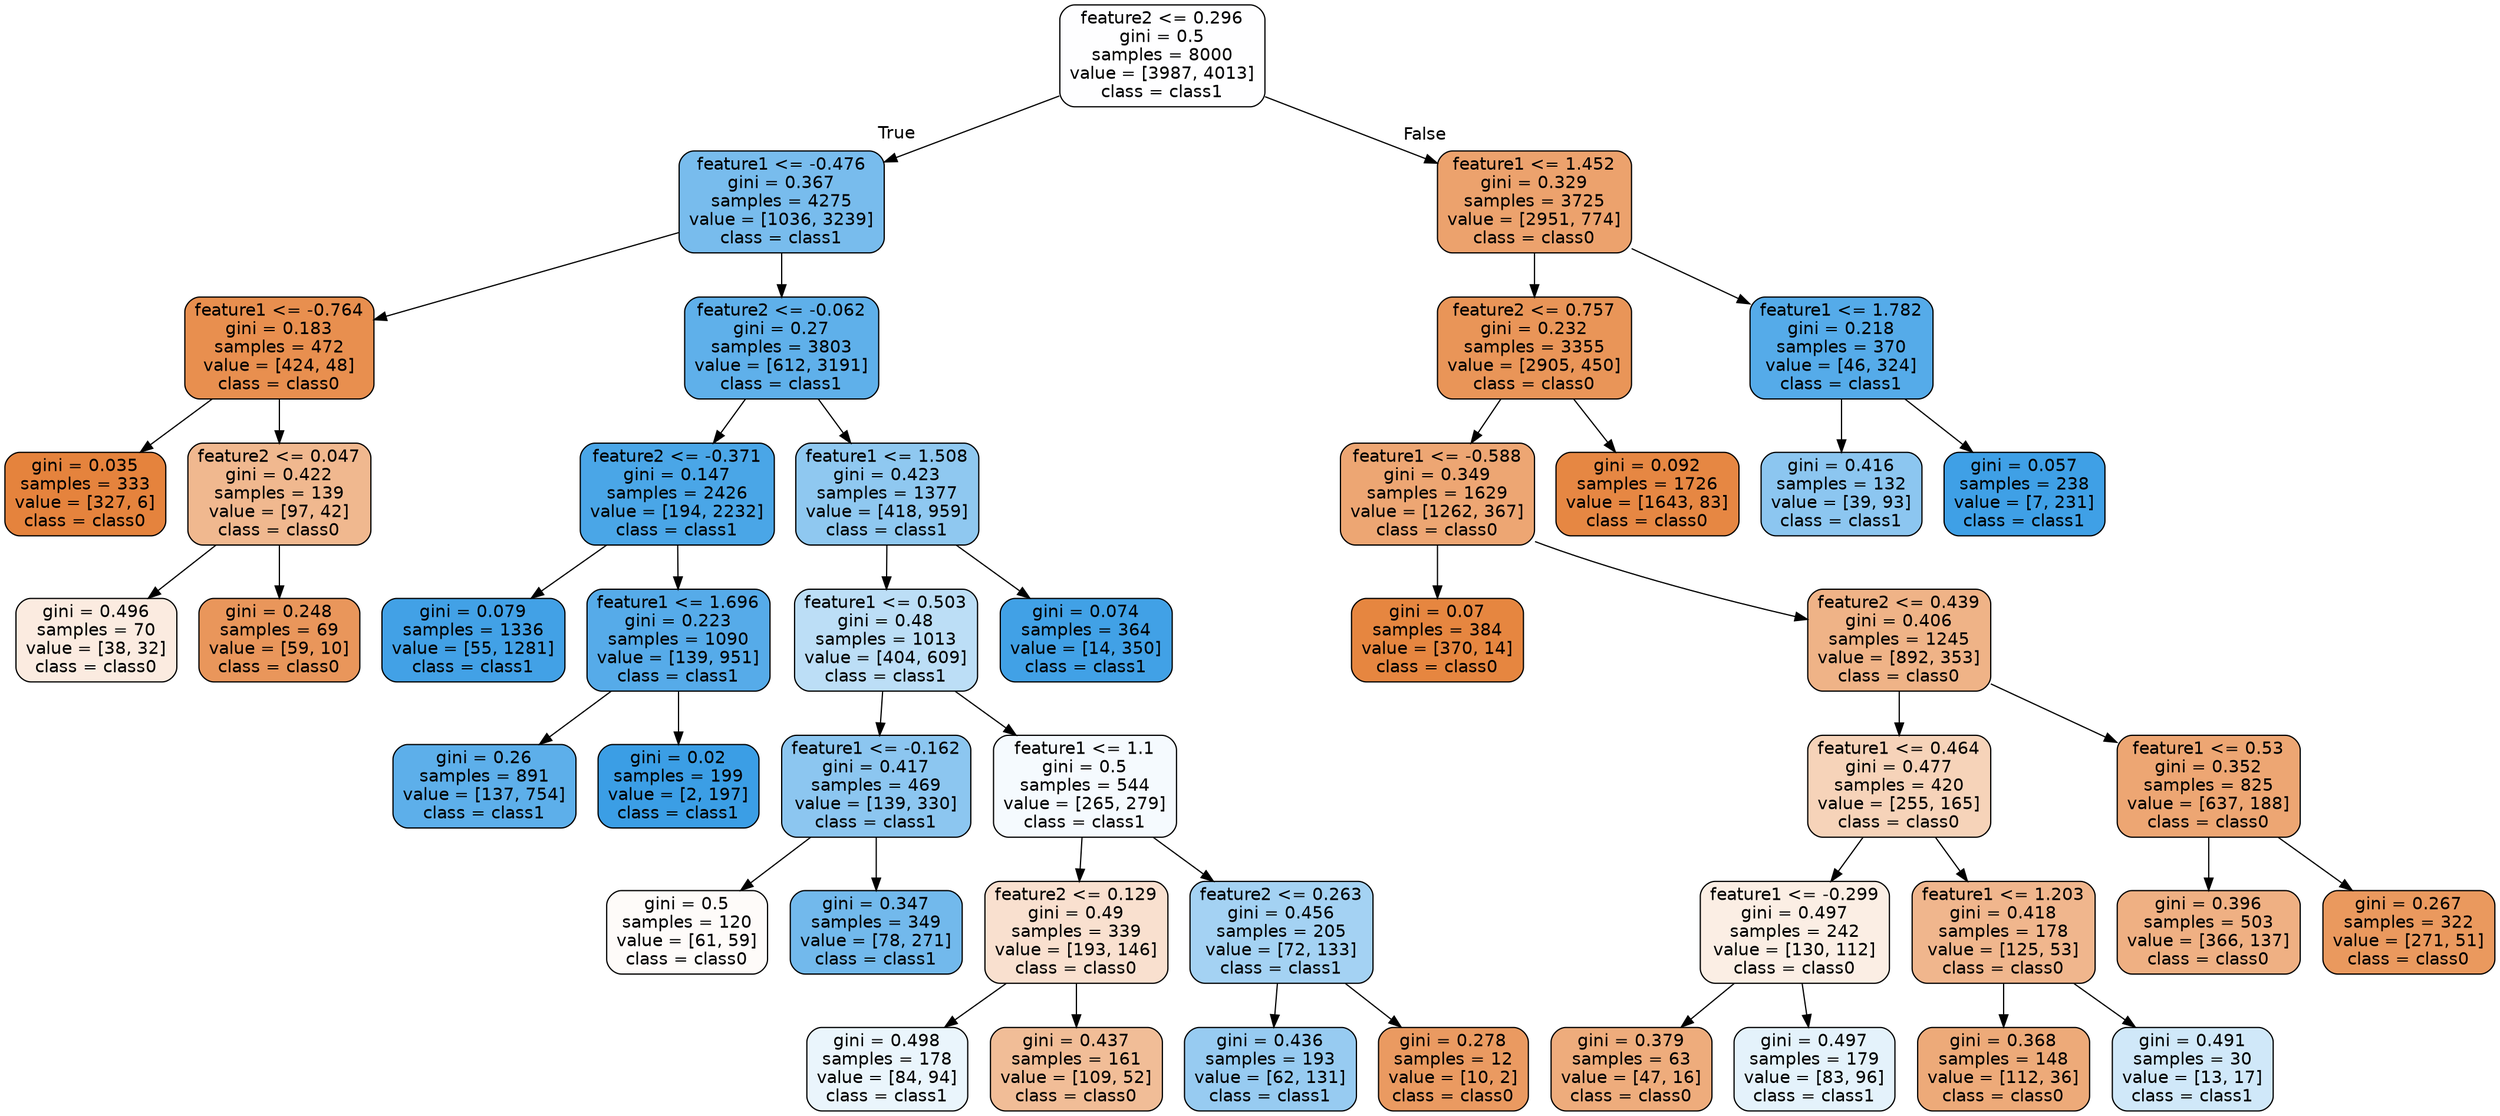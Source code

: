 digraph Tree {
node [shape=box, style="filled, rounded", color="black", fontname="helvetica"] ;
edge [fontname="helvetica"] ;
0 [label="feature2 <= 0.296\ngini = 0.5\nsamples = 8000\nvalue = [3987, 4013]\nclass = class1", fillcolor="#fefeff"] ;
1 [label="feature1 <= -0.476\ngini = 0.367\nsamples = 4275\nvalue = [1036, 3239]\nclass = class1", fillcolor="#78bced"] ;
0 -> 1 [labeldistance=2.5, labelangle=45, headlabel="True"] ;
3 [label="feature1 <= -0.764\ngini = 0.183\nsamples = 472\nvalue = [424, 48]\nclass = class0", fillcolor="#e88f4f"] ;
1 -> 3 ;
17 [label="gini = 0.035\nsamples = 333\nvalue = [327, 6]\nclass = class0", fillcolor="#e5833d"] ;
3 -> 17 ;
18 [label="feature2 <= 0.047\ngini = 0.422\nsamples = 139\nvalue = [97, 42]\nclass = class0", fillcolor="#f0b88f"] ;
3 -> 18 ;
31 [label="gini = 0.496\nsamples = 70\nvalue = [38, 32]\nclass = class0", fillcolor="#fbebe0"] ;
18 -> 31 ;
32 [label="gini = 0.248\nsamples = 69\nvalue = [59, 10]\nclass = class0", fillcolor="#e9965b"] ;
18 -> 32 ;
4 [label="feature2 <= -0.062\ngini = 0.27\nsamples = 3803\nvalue = [612, 3191]\nclass = class1", fillcolor="#5fb0ea"] ;
1 -> 4 ;
7 [label="feature2 <= -0.371\ngini = 0.147\nsamples = 2426\nvalue = [194, 2232]\nclass = class1", fillcolor="#4aa6e7"] ;
4 -> 7 ;
27 [label="gini = 0.079\nsamples = 1336\nvalue = [55, 1281]\nclass = class1", fillcolor="#42a1e6"] ;
7 -> 27 ;
28 [label="feature1 <= 1.696\ngini = 0.223\nsamples = 1090\nvalue = [139, 951]\nclass = class1", fillcolor="#56abe9"] ;
7 -> 28 ;
33 [label="gini = 0.26\nsamples = 891\nvalue = [137, 754]\nclass = class1", fillcolor="#5dafea"] ;
28 -> 33 ;
34 [label="gini = 0.02\nsamples = 199\nvalue = [2, 197]\nclass = class1", fillcolor="#3b9ee5"] ;
28 -> 34 ;
8 [label="feature1 <= 1.508\ngini = 0.423\nsamples = 1377\nvalue = [418, 959]\nclass = class1", fillcolor="#8fc8f0"] ;
4 -> 8 ;
9 [label="feature1 <= 0.503\ngini = 0.48\nsamples = 1013\nvalue = [404, 609]\nclass = class1", fillcolor="#bcdef6"] ;
8 -> 9 ;
15 [label="feature1 <= -0.162\ngini = 0.417\nsamples = 469\nvalue = [139, 330]\nclass = class1", fillcolor="#8cc6f0"] ;
9 -> 15 ;
21 [label="gini = 0.5\nsamples = 120\nvalue = [61, 59]\nclass = class0", fillcolor="#fefbf9"] ;
15 -> 21 ;
22 [label="gini = 0.347\nsamples = 349\nvalue = [78, 271]\nclass = class1", fillcolor="#72b9ec"] ;
15 -> 22 ;
16 [label="feature1 <= 1.1\ngini = 0.5\nsamples = 544\nvalue = [265, 279]\nclass = class1", fillcolor="#f5fafe"] ;
9 -> 16 ;
23 [label="feature2 <= 0.129\ngini = 0.49\nsamples = 339\nvalue = [193, 146]\nclass = class0", fillcolor="#f9e0cf"] ;
16 -> 23 ;
29 [label="gini = 0.498\nsamples = 178\nvalue = [84, 94]\nclass = class1", fillcolor="#eaf5fc"] ;
23 -> 29 ;
30 [label="gini = 0.437\nsamples = 161\nvalue = [109, 52]\nclass = class0", fillcolor="#f1bd97"] ;
23 -> 30 ;
24 [label="feature2 <= 0.263\ngini = 0.456\nsamples = 205\nvalue = [72, 133]\nclass = class1", fillcolor="#a4d2f3"] ;
16 -> 24 ;
35 [label="gini = 0.436\nsamples = 193\nvalue = [62, 131]\nclass = class1", fillcolor="#97cbf1"] ;
24 -> 35 ;
36 [label="gini = 0.278\nsamples = 12\nvalue = [10, 2]\nclass = class0", fillcolor="#ea9a61"] ;
24 -> 36 ;
10 [label="gini = 0.074\nsamples = 364\nvalue = [14, 350]\nclass = class1", fillcolor="#41a1e6"] ;
8 -> 10 ;
2 [label="feature1 <= 1.452\ngini = 0.329\nsamples = 3725\nvalue = [2951, 774]\nclass = class0", fillcolor="#eca26d"] ;
0 -> 2 [labeldistance=2.5, labelangle=-45, headlabel="False"] ;
5 [label="feature2 <= 0.757\ngini = 0.232\nsamples = 3355\nvalue = [2905, 450]\nclass = class0", fillcolor="#e99558"] ;
2 -> 5 ;
11 [label="feature1 <= -0.588\ngini = 0.349\nsamples = 1629\nvalue = [1262, 367]\nclass = class0", fillcolor="#eda673"] ;
5 -> 11 ;
13 [label="gini = 0.07\nsamples = 384\nvalue = [370, 14]\nclass = class0", fillcolor="#e68640"] ;
11 -> 13 ;
14 [label="feature2 <= 0.439\ngini = 0.406\nsamples = 1245\nvalue = [892, 353]\nclass = class0", fillcolor="#efb387"] ;
11 -> 14 ;
19 [label="feature1 <= 0.464\ngini = 0.477\nsamples = 420\nvalue = [255, 165]\nclass = class0", fillcolor="#f6d3b9"] ;
14 -> 19 ;
37 [label="feature1 <= -0.299\ngini = 0.497\nsamples = 242\nvalue = [130, 112]\nclass = class0", fillcolor="#fbeee4"] ;
19 -> 37 ;
39 [label="gini = 0.379\nsamples = 63\nvalue = [47, 16]\nclass = class0", fillcolor="#eeac7c"] ;
37 -> 39 ;
40 [label="gini = 0.497\nsamples = 179\nvalue = [83, 96]\nclass = class1", fillcolor="#e4f2fb"] ;
37 -> 40 ;
38 [label="feature1 <= 1.203\ngini = 0.418\nsamples = 178\nvalue = [125, 53]\nclass = class0", fillcolor="#f0b68d"] ;
19 -> 38 ;
41 [label="gini = 0.368\nsamples = 148\nvalue = [112, 36]\nclass = class0", fillcolor="#edaa79"] ;
38 -> 41 ;
42 [label="gini = 0.491\nsamples = 30\nvalue = [13, 17]\nclass = class1", fillcolor="#d0e8f9"] ;
38 -> 42 ;
20 [label="feature1 <= 0.53\ngini = 0.352\nsamples = 825\nvalue = [637, 188]\nclass = class0", fillcolor="#eda673"] ;
14 -> 20 ;
43 [label="gini = 0.396\nsamples = 503\nvalue = [366, 137]\nclass = class0", fillcolor="#efb083"] ;
20 -> 43 ;
44 [label="gini = 0.267\nsamples = 322\nvalue = [271, 51]\nclass = class0", fillcolor="#ea995e"] ;
20 -> 44 ;
12 [label="gini = 0.092\nsamples = 1726\nvalue = [1643, 83]\nclass = class0", fillcolor="#e68743"] ;
5 -> 12 ;
6 [label="feature1 <= 1.782\ngini = 0.218\nsamples = 370\nvalue = [46, 324]\nclass = class1", fillcolor="#55abe9"] ;
2 -> 6 ;
25 [label="gini = 0.416\nsamples = 132\nvalue = [39, 93]\nclass = class1", fillcolor="#8cc6f0"] ;
6 -> 25 ;
26 [label="gini = 0.057\nsamples = 238\nvalue = [7, 231]\nclass = class1", fillcolor="#3fa0e6"] ;
6 -> 26 ;
}